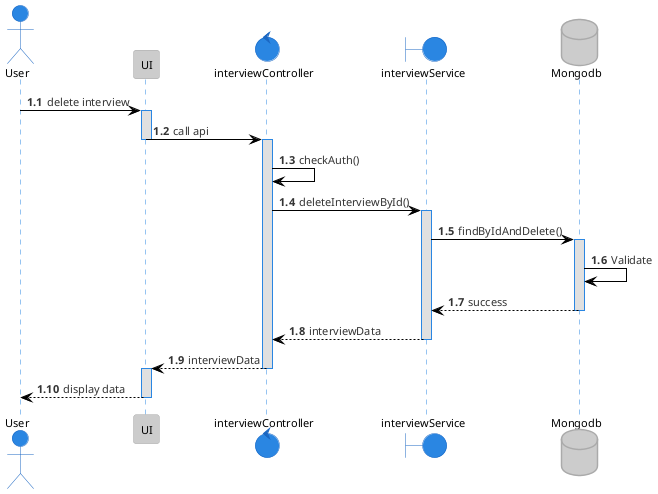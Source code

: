 @startuml delete Interview
!theme reddress-lightblue

autonumber 1.1
actor User
participant UI
control  interviewController
boundary interviewService
database Mongodb


User -> UI: delete interview
activate UI
UI -> interviewController: call api
deactivate UI
activate interviewController
interviewController -> interviewController: checkAuth()
interviewController -> interviewService: deleteInterviewById()
activate interviewService
interviewService -> Mongodb: findByIdAndDelete()
activate Mongodb
Mongodb -> Mongodb: Validate
Mongodb --> interviewService: success
deactivate Mongodb
interviewService --> interviewController: interviewData
deactivate interviewService
interviewController --> UI: interviewData
deactivate interviewController
activate UI
UI --> User: display data
deactivate UI

@enduml
